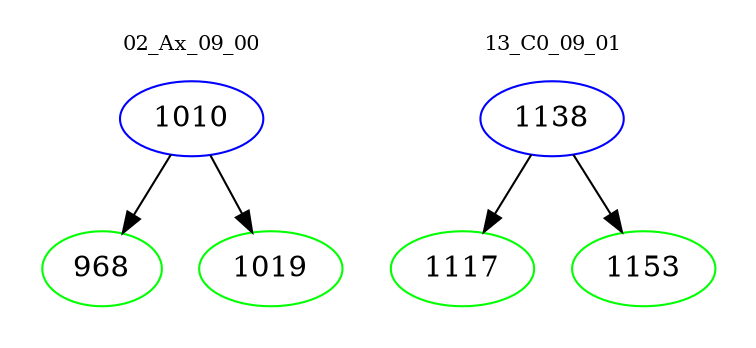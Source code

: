 digraph{
subgraph cluster_0 {
color = white
label = "02_Ax_09_00";
fontsize=10;
T0_1010 [label="1010", color="blue"]
T0_1010 -> T0_968 [color="black"]
T0_968 [label="968", color="green"]
T0_1010 -> T0_1019 [color="black"]
T0_1019 [label="1019", color="green"]
}
subgraph cluster_1 {
color = white
label = "13_C0_09_01";
fontsize=10;
T1_1138 [label="1138", color="blue"]
T1_1138 -> T1_1117 [color="black"]
T1_1117 [label="1117", color="green"]
T1_1138 -> T1_1153 [color="black"]
T1_1153 [label="1153", color="green"]
}
}
